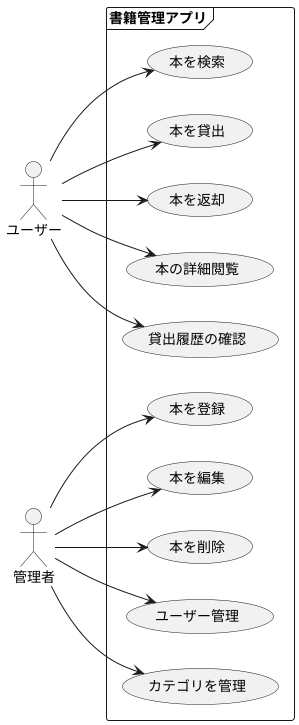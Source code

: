 @startuml usecase
left to right direction

actor "ユーザー" as User
actor "管理者" as Admin

frame "書籍管理アプリ" {
    Admin --> (本を登録)
    Admin --> (本を編集)
    Admin --> (本を削除)
    User --> (本を検索)
    Admin --> (カテゴリを管理)
    User --> (本を貸出)
    User --> (本を返却)
    User --> (本の詳細閲覧)
    User --> (貸出履歴の確認)

    Admin --> (ユーザー管理)
}

@enduml
